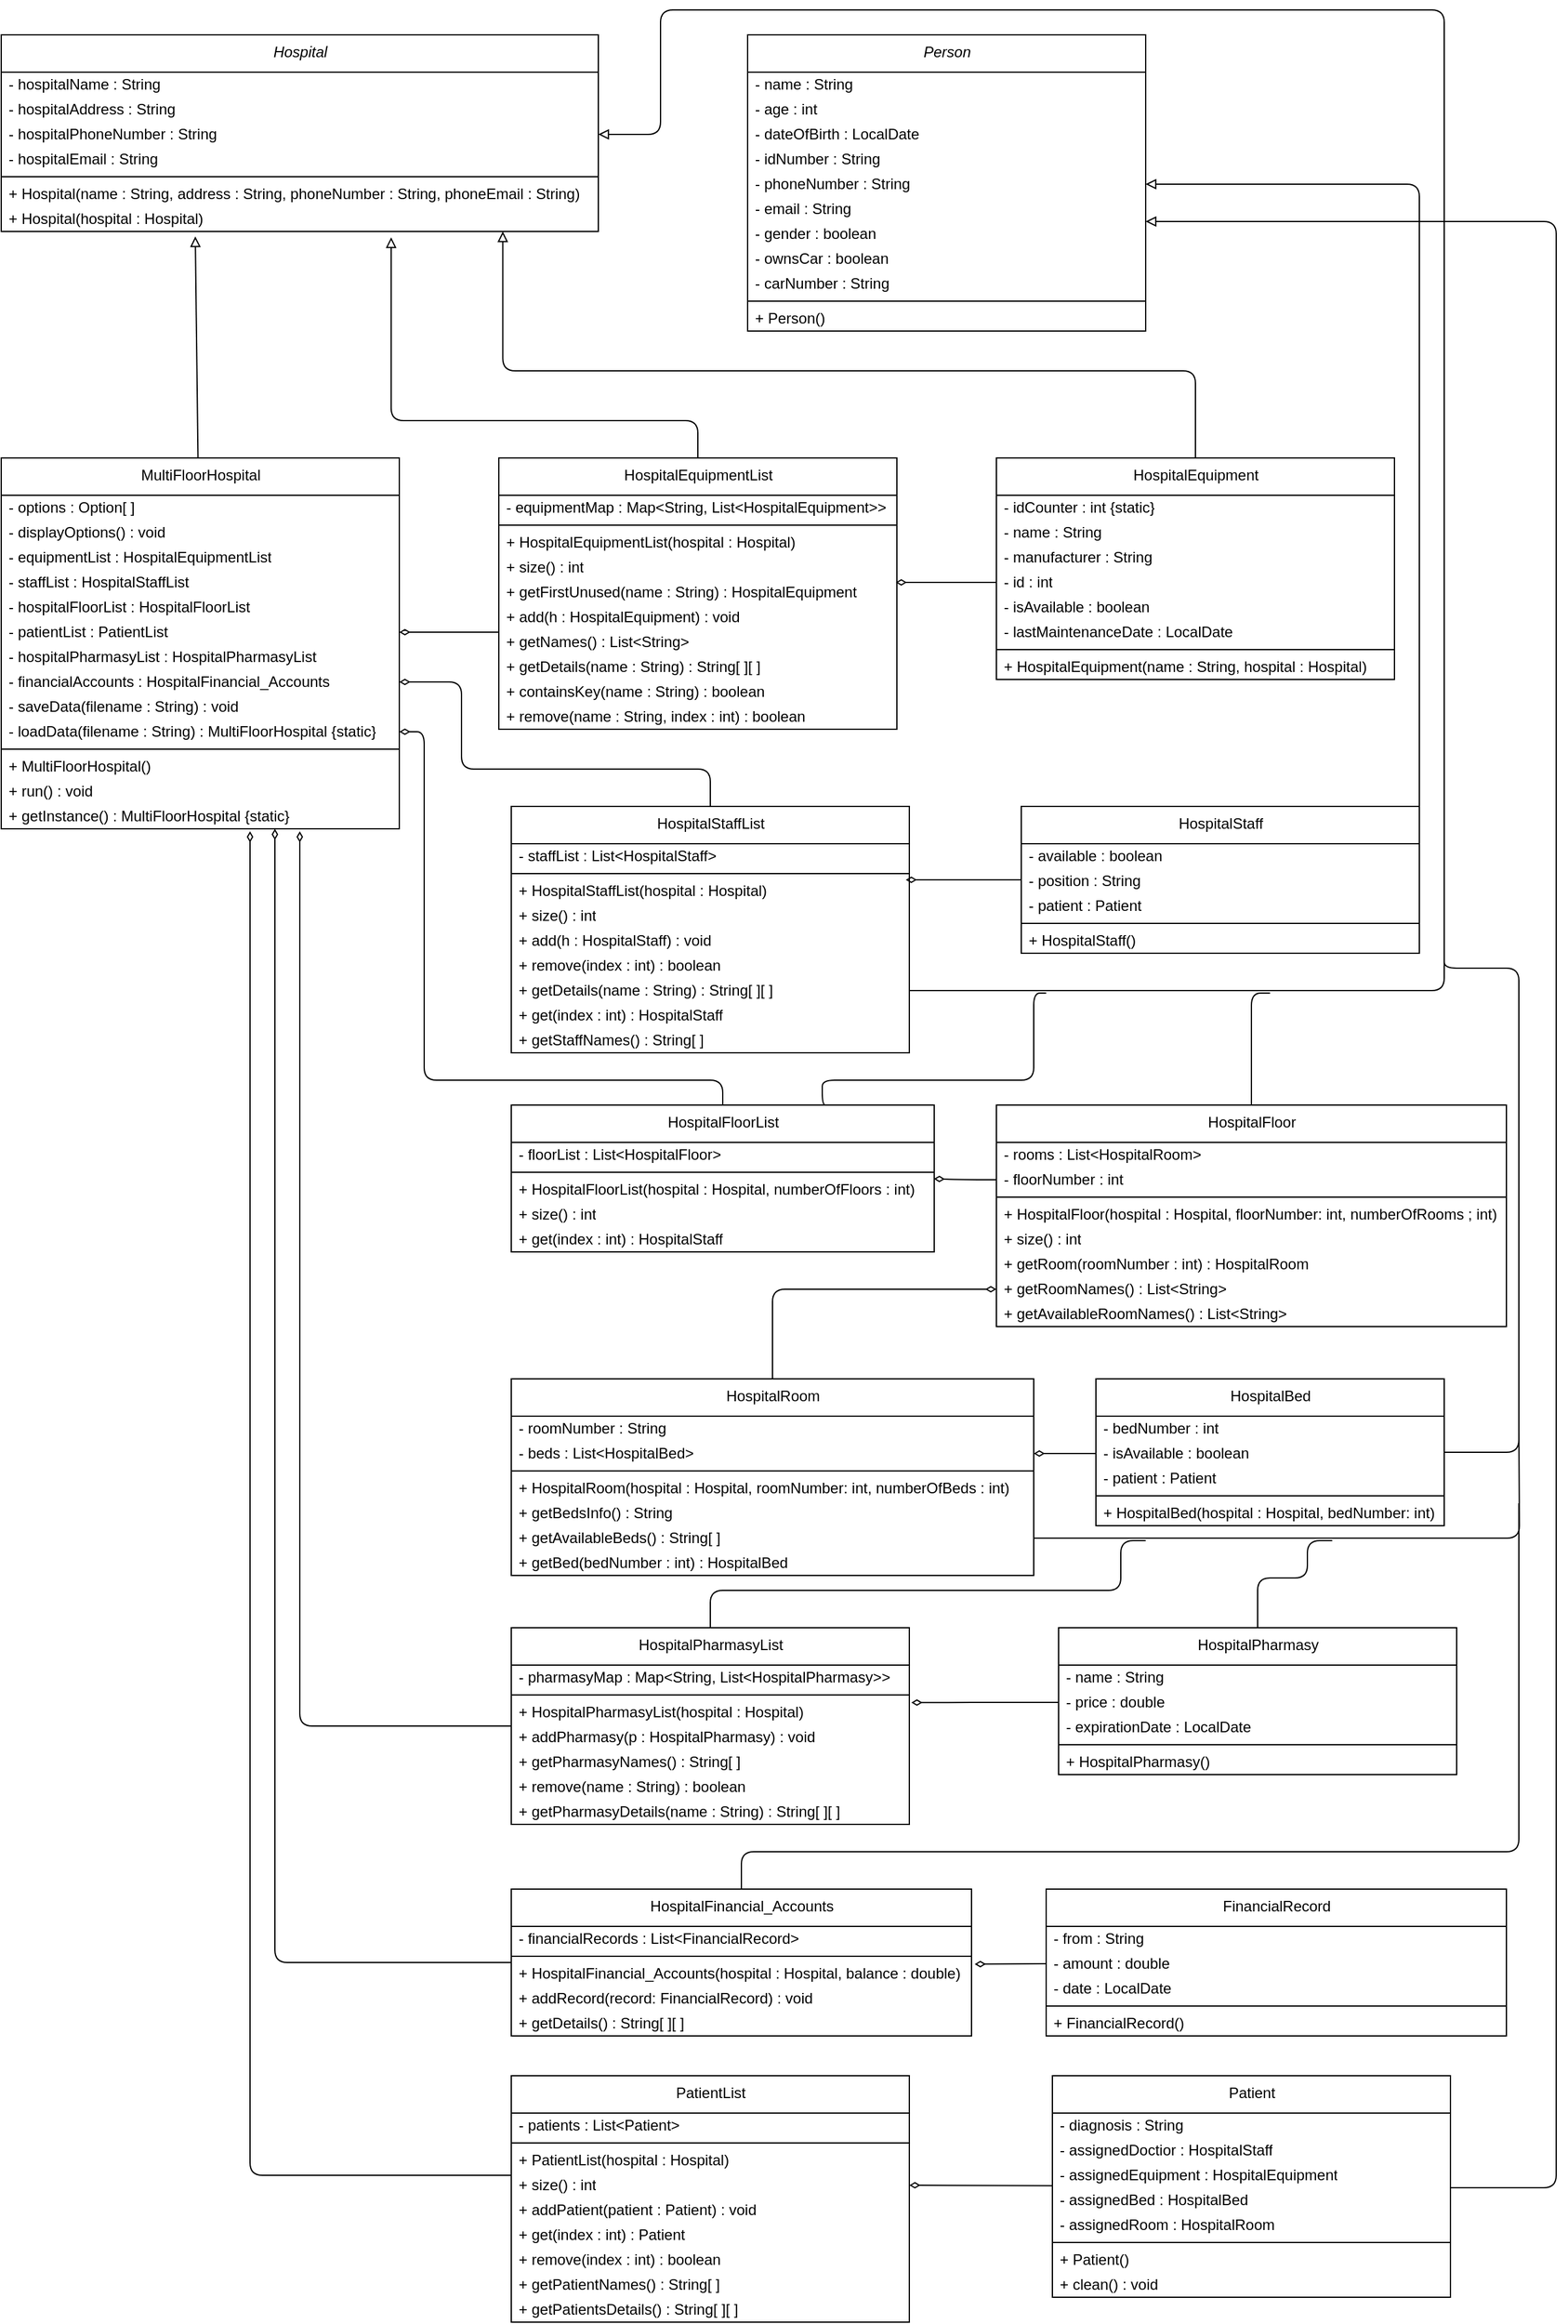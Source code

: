 <mxfile>
    <diagram id="78fH0yOku0kLzq5ZR-ET" name="Page-1">
        <mxGraphModel dx="1499" dy="1901" grid="1" gridSize="10" guides="1" tooltips="1" connect="1" arrows="1" fold="1" page="1" pageScale="1" pageWidth="1300" pageHeight="1100" math="0" shadow="0">
            <root>
                <mxCell id="0"/>
                <mxCell id="1" parent="0"/>
                <mxCell id="40" style="edgeStyle=none;html=1;entryX=0.325;entryY=1.2;entryDx=0;entryDy=0;entryPerimeter=0;fontColor=#000000;endArrow=block;endFill=0;" edge="1" parent="1" source="2" target="37">
                    <mxGeometry relative="1" as="geometry"/>
                </mxCell>
                <mxCell id="2" value="MultiFloorHospital" style="swimlane;fontStyle=0;align=center;verticalAlign=top;childLayout=stackLayout;horizontal=1;startSize=30;horizontalStack=0;resizeParent=1;resizeParentMax=0;resizeLast=0;collapsible=0;marginBottom=0;html=1;" vertex="1" parent="1">
                    <mxGeometry x="260" y="360" width="320" height="298" as="geometry"/>
                </mxCell>
                <mxCell id="18" value="- options : Option[ ]" style="text;html=1;strokeColor=none;fillColor=none;align=left;verticalAlign=middle;spacingLeft=4;spacingRight=4;overflow=hidden;rotatable=0;points=[[0,0.5],[1,0.5]];portConstraint=eastwest;" vertex="1" parent="2">
                    <mxGeometry y="30" width="320" height="20" as="geometry"/>
                </mxCell>
                <mxCell id="19" value="- displayOptions() : void" style="text;html=1;strokeColor=none;fillColor=none;align=left;verticalAlign=middle;spacingLeft=4;spacingRight=4;overflow=hidden;rotatable=0;points=[[0,0.5],[1,0.5]];portConstraint=eastwest;" vertex="1" parent="2">
                    <mxGeometry y="50" width="320" height="20" as="geometry"/>
                </mxCell>
                <mxCell id="10" value="- equipmentList : HospitalEquipmentList" style="text;html=1;strokeColor=none;fillColor=none;align=left;verticalAlign=middle;spacingLeft=4;spacingRight=4;overflow=hidden;rotatable=0;points=[[0,0.5],[1,0.5]];portConstraint=eastwest;" vertex="1" parent="2">
                    <mxGeometry y="70" width="320" height="20" as="geometry"/>
                </mxCell>
                <mxCell id="13" value="- staffList : HospitalStaffList" style="text;html=1;strokeColor=none;fillColor=none;align=left;verticalAlign=middle;spacingLeft=4;spacingRight=4;overflow=hidden;rotatable=0;points=[[0,0.5],[1,0.5]];portConstraint=eastwest;" vertex="1" parent="2">
                    <mxGeometry y="90" width="320" height="20" as="geometry"/>
                </mxCell>
                <mxCell id="14" value="- hospitalFloorList :&amp;nbsp;HospitalFloorList" style="text;html=1;strokeColor=none;fillColor=none;align=left;verticalAlign=middle;spacingLeft=4;spacingRight=4;overflow=hidden;rotatable=0;points=[[0,0.5],[1,0.5]];portConstraint=eastwest;" vertex="1" parent="2">
                    <mxGeometry y="110" width="320" height="20" as="geometry"/>
                </mxCell>
                <mxCell id="16" value="- patientList : PatientList" style="text;html=1;strokeColor=none;fillColor=none;align=left;verticalAlign=middle;spacingLeft=4;spacingRight=4;overflow=hidden;rotatable=0;points=[[0,0.5],[1,0.5]];portConstraint=eastwest;" vertex="1" parent="2">
                    <mxGeometry y="130" width="320" height="20" as="geometry"/>
                </mxCell>
                <mxCell id="15" value="- hospitalPharmasyList : HospitalPharmasyList&amp;nbsp;" style="text;html=1;strokeColor=none;fillColor=none;align=left;verticalAlign=middle;spacingLeft=4;spacingRight=4;overflow=hidden;rotatable=0;points=[[0,0.5],[1,0.5]];portConstraint=eastwest;" vertex="1" parent="2">
                    <mxGeometry y="150" width="320" height="20" as="geometry"/>
                </mxCell>
                <mxCell id="17" value="- financialAccounts : HospitalFinancial_Accounts" style="text;html=1;strokeColor=none;fillColor=none;align=left;verticalAlign=middle;spacingLeft=4;spacingRight=4;overflow=hidden;rotatable=0;points=[[0,0.5],[1,0.5]];portConstraint=eastwest;" vertex="1" parent="2">
                    <mxGeometry y="170" width="320" height="20" as="geometry"/>
                </mxCell>
                <mxCell id="20" value="- saveData(filename : String) : void" style="text;html=1;strokeColor=none;fillColor=none;align=left;verticalAlign=middle;spacingLeft=4;spacingRight=4;overflow=hidden;rotatable=0;points=[[0,0.5],[1,0.5]];portConstraint=eastwest;" vertex="1" parent="2">
                    <mxGeometry y="190" width="320" height="20" as="geometry"/>
                </mxCell>
                <mxCell id="23" value="- loadData(filename : String) : MultiFloorHospital {static}" style="text;html=1;strokeColor=none;fillColor=none;align=left;verticalAlign=middle;spacingLeft=4;spacingRight=4;overflow=hidden;rotatable=0;points=[[0,0.5],[1,0.5]];portConstraint=eastwest;" vertex="1" parent="2">
                    <mxGeometry y="210" width="320" height="20" as="geometry"/>
                </mxCell>
                <mxCell id="7" value="" style="line;strokeWidth=1;fillColor=none;align=left;verticalAlign=middle;spacingTop=-1;spacingLeft=3;spacingRight=3;rotatable=0;labelPosition=right;points=[];portConstraint=eastwest;" vertex="1" parent="2">
                    <mxGeometry y="230" width="320" height="8" as="geometry"/>
                </mxCell>
                <mxCell id="9" value="+ MultiFloorHospital()" style="text;html=1;strokeColor=none;fillColor=none;align=left;verticalAlign=middle;spacingLeft=4;spacingRight=4;overflow=hidden;rotatable=0;points=[[0,0.5],[1,0.5]];portConstraint=eastwest;" vertex="1" parent="2">
                    <mxGeometry y="238" width="320" height="20" as="geometry"/>
                </mxCell>
                <mxCell id="11" value="+ run() : void" style="text;html=1;strokeColor=none;fillColor=none;align=left;verticalAlign=middle;spacingLeft=4;spacingRight=4;overflow=hidden;rotatable=0;points=[[0,0.5],[1,0.5]];portConstraint=eastwest;" vertex="1" parent="2">
                    <mxGeometry y="258" width="320" height="20" as="geometry"/>
                </mxCell>
                <mxCell id="22" value="+ getInstance() : MultiFloorHospital {static}" style="text;html=1;strokeColor=none;fillColor=none;align=left;verticalAlign=middle;spacingLeft=4;spacingRight=4;overflow=hidden;rotatable=0;points=[[0,0.5],[1,0.5]];portConstraint=eastwest;" vertex="1" parent="2">
                    <mxGeometry y="278" width="320" height="20" as="geometry"/>
                </mxCell>
                <mxCell id="24" value="&lt;i&gt;Hospital&lt;/i&gt;" style="swimlane;fontStyle=0;align=center;verticalAlign=top;childLayout=stackLayout;horizontal=1;startSize=30;horizontalStack=0;resizeParent=1;resizeParentMax=0;resizeLast=0;collapsible=0;marginBottom=0;html=1;" vertex="1" parent="1">
                    <mxGeometry x="260" y="20" width="480" height="158" as="geometry"/>
                </mxCell>
                <mxCell id="34" value="- hospitalName : String" style="text;html=1;strokeColor=none;fillColor=none;align=left;verticalAlign=middle;spacingLeft=4;spacingRight=4;overflow=hidden;rotatable=0;points=[[0,0.5],[1,0.5]];portConstraint=eastwest;" vertex="1" parent="24">
                    <mxGeometry y="30" width="480" height="20" as="geometry"/>
                </mxCell>
                <mxCell id="25" value="- hospitalAddress : String" style="text;html=1;strokeColor=none;fillColor=none;align=left;verticalAlign=middle;spacingLeft=4;spacingRight=4;overflow=hidden;rotatable=0;points=[[0,0.5],[1,0.5]];portConstraint=eastwest;" vertex="1" parent="24">
                    <mxGeometry y="50" width="480" height="20" as="geometry"/>
                </mxCell>
                <mxCell id="26" value="- hospitalPhoneNumber : String" style="text;html=1;strokeColor=none;fillColor=none;align=left;verticalAlign=middle;spacingLeft=4;spacingRight=4;overflow=hidden;rotatable=0;points=[[0,0.5],[1,0.5]];portConstraint=eastwest;" vertex="1" parent="24">
                    <mxGeometry y="70" width="480" height="20" as="geometry"/>
                </mxCell>
                <mxCell id="27" value="- hospitalEmail : String" style="text;html=1;strokeColor=none;fillColor=none;align=left;verticalAlign=middle;spacingLeft=4;spacingRight=4;overflow=hidden;rotatable=0;points=[[0,0.5],[1,0.5]];portConstraint=eastwest;" vertex="1" parent="24">
                    <mxGeometry y="90" width="480" height="20" as="geometry"/>
                </mxCell>
                <mxCell id="35" value="" style="line;strokeWidth=1;fillColor=none;align=left;verticalAlign=middle;spacingTop=-1;spacingLeft=3;spacingRight=3;rotatable=0;labelPosition=right;points=[];portConstraint=eastwest;" vertex="1" parent="24">
                    <mxGeometry y="110" width="480" height="8" as="geometry"/>
                </mxCell>
                <mxCell id="36" value="+ Hospital(name : String, address : String, phoneNumber : String, phoneEmail : String)" style="text;html=1;strokeColor=none;fillColor=none;align=left;verticalAlign=middle;spacingLeft=4;spacingRight=4;overflow=hidden;rotatable=0;points=[[0,0.5],[1,0.5]];portConstraint=eastwest;" vertex="1" parent="24">
                    <mxGeometry y="118" width="480" height="20" as="geometry"/>
                </mxCell>
                <mxCell id="37" value="+ Hospital(hospital : Hospital)" style="text;html=1;strokeColor=none;fillColor=none;align=left;verticalAlign=middle;spacingLeft=4;spacingRight=4;overflow=hidden;rotatable=0;points=[[0,0.5],[1,0.5]];portConstraint=eastwest;" vertex="1" parent="24">
                    <mxGeometry y="138" width="480" height="20" as="geometry"/>
                </mxCell>
                <mxCell id="61" style="edgeStyle=elbowEdgeStyle;html=1;entryX=0.653;entryY=1.235;entryDx=0;entryDy=0;entryPerimeter=0;fontColor=#000000;endArrow=block;endFill=0;elbow=vertical;exitX=0.5;exitY=0;exitDx=0;exitDy=0;" edge="1" parent="1" source="41" target="37">
                    <mxGeometry relative="1" as="geometry">
                        <Array as="points">
                            <mxPoint x="700" y="330"/>
                        </Array>
                    </mxGeometry>
                </mxCell>
                <mxCell id="62" style="edgeStyle=elbowEdgeStyle;elbow=vertical;html=1;entryX=1;entryY=0.5;entryDx=0;entryDy=0;fontColor=#000000;endArrow=diamondThin;endFill=0;" edge="1" parent="1" source="41">
                    <mxGeometry relative="1" as="geometry">
                        <mxPoint x="580" y="500" as="targetPoint"/>
                    </mxGeometry>
                </mxCell>
                <mxCell id="41" value="&lt;span style=&quot;text-align: left;&quot;&gt;HospitalEquipmentList&lt;/span&gt;" style="swimlane;fontStyle=0;align=center;verticalAlign=top;childLayout=stackLayout;horizontal=1;startSize=30;horizontalStack=0;resizeParent=1;resizeParentMax=0;resizeLast=0;collapsible=0;marginBottom=0;html=1;" vertex="1" parent="1">
                    <mxGeometry x="660" y="360" width="320" height="218" as="geometry"/>
                </mxCell>
                <mxCell id="42" value="-&amp;nbsp;equipmentMap :&amp;nbsp;Map&amp;lt;String, List&amp;lt;HospitalEquipment&amp;gt;&amp;gt;" style="text;html=1;strokeColor=none;fillColor=none;align=left;verticalAlign=middle;spacingLeft=4;spacingRight=4;overflow=hidden;rotatable=0;points=[[0,0.5],[1,0.5]];portConstraint=eastwest;" vertex="1" parent="41">
                    <mxGeometry y="30" width="320" height="20" as="geometry"/>
                </mxCell>
                <mxCell id="52" value="" style="line;strokeWidth=1;fillColor=none;align=left;verticalAlign=middle;spacingTop=-1;spacingLeft=3;spacingRight=3;rotatable=0;labelPosition=right;points=[];portConstraint=eastwest;" vertex="1" parent="41">
                    <mxGeometry y="50" width="320" height="8" as="geometry"/>
                </mxCell>
                <mxCell id="53" value="+&amp;nbsp;HospitalEquipmentList(hospital : Hospital)" style="text;html=1;strokeColor=none;fillColor=none;align=left;verticalAlign=middle;spacingLeft=4;spacingRight=4;overflow=hidden;rotatable=0;points=[[0,0.5],[1,0.5]];portConstraint=eastwest;" vertex="1" parent="41">
                    <mxGeometry y="58" width="320" height="20" as="geometry"/>
                </mxCell>
                <mxCell id="54" value="+ size() : int" style="text;html=1;strokeColor=none;fillColor=none;align=left;verticalAlign=middle;spacingLeft=4;spacingRight=4;overflow=hidden;rotatable=0;points=[[0,0.5],[1,0.5]];portConstraint=eastwest;" vertex="1" parent="41">
                    <mxGeometry y="78" width="320" height="20" as="geometry"/>
                </mxCell>
                <mxCell id="55" value="+ getFirstUnused(name : String) : HospitalEquipment" style="text;html=1;strokeColor=none;fillColor=none;align=left;verticalAlign=middle;spacingLeft=4;spacingRight=4;overflow=hidden;rotatable=0;points=[[0,0.5],[1,0.5]];portConstraint=eastwest;" vertex="1" parent="41">
                    <mxGeometry y="98" width="320" height="20" as="geometry"/>
                </mxCell>
                <mxCell id="57" value="+ add(h : HospitalEquipment) : void" style="text;html=1;strokeColor=none;fillColor=none;align=left;verticalAlign=middle;spacingLeft=4;spacingRight=4;overflow=hidden;rotatable=0;points=[[0,0.5],[1,0.5]];portConstraint=eastwest;" vertex="1" parent="41">
                    <mxGeometry y="118" width="320" height="20" as="geometry"/>
                </mxCell>
                <mxCell id="56" value="+ getNames() : List&amp;lt;String&amp;gt;" style="text;html=1;strokeColor=none;fillColor=none;align=left;verticalAlign=middle;spacingLeft=4;spacingRight=4;overflow=hidden;rotatable=0;points=[[0,0.5],[1,0.5]];portConstraint=eastwest;" vertex="1" parent="41">
                    <mxGeometry y="138" width="320" height="20" as="geometry"/>
                </mxCell>
                <mxCell id="58" value="+ getDetails(name : String) : String[ ][ ]" style="text;html=1;strokeColor=none;fillColor=none;align=left;verticalAlign=middle;spacingLeft=4;spacingRight=4;overflow=hidden;rotatable=0;points=[[0,0.5],[1,0.5]];portConstraint=eastwest;" vertex="1" parent="41">
                    <mxGeometry y="158" width="320" height="20" as="geometry"/>
                </mxCell>
                <mxCell id="59" value="+ containsKey(name : String) : boolean" style="text;html=1;strokeColor=none;fillColor=none;align=left;verticalAlign=middle;spacingLeft=4;spacingRight=4;overflow=hidden;rotatable=0;points=[[0,0.5],[1,0.5]];portConstraint=eastwest;" vertex="1" parent="41">
                    <mxGeometry y="178" width="320" height="20" as="geometry"/>
                </mxCell>
                <mxCell id="60" value="+ remove(name : String, index : int) : boolean" style="text;html=1;strokeColor=none;fillColor=none;align=left;verticalAlign=middle;spacingLeft=4;spacingRight=4;overflow=hidden;rotatable=0;points=[[0,0.5],[1,0.5]];portConstraint=eastwest;" vertex="1" parent="41">
                    <mxGeometry y="198" width="320" height="20" as="geometry"/>
                </mxCell>
                <mxCell id="82" style="edgeStyle=orthogonalEdgeStyle;html=1;fontColor=#000000;endArrow=block;endFill=0;exitX=0.5;exitY=0;exitDx=0;exitDy=0;entryX=0.84;entryY=1;entryDx=0;entryDy=0;entryPerimeter=0;" edge="1" parent="1" source="63" target="37">
                    <mxGeometry relative="1" as="geometry">
                        <mxPoint x="610" y="210" as="targetPoint"/>
                        <Array as="points">
                            <mxPoint x="1220" y="290"/>
                            <mxPoint x="663" y="290"/>
                        </Array>
                    </mxGeometry>
                </mxCell>
                <mxCell id="83" style="html=1;exitX=0;exitY=0.5;exitDx=0;exitDy=0;fontColor=#000000;endArrow=diamondThin;endFill=0;entryX=0.997;entryY=0.1;entryDx=0;entryDy=0;entryPerimeter=0;" edge="1" parent="1" source="77" target="55">
                    <mxGeometry relative="1" as="geometry">
                        <mxPoint x="960" y="610" as="targetPoint"/>
                    </mxGeometry>
                </mxCell>
                <mxCell id="63" value="&lt;span style=&quot;text-align: left;&quot;&gt;HospitalEquipment&lt;/span&gt;" style="swimlane;fontStyle=0;align=center;verticalAlign=top;childLayout=stackLayout;horizontal=1;startSize=30;horizontalStack=0;resizeParent=1;resizeParentMax=0;resizeLast=0;collapsible=0;marginBottom=0;html=1;" vertex="1" parent="1">
                    <mxGeometry x="1060" y="360" width="320" height="178" as="geometry"/>
                </mxCell>
                <mxCell id="64" value="- idCounter : int {static}" style="text;html=1;strokeColor=none;fillColor=none;align=left;verticalAlign=middle;spacingLeft=4;spacingRight=4;overflow=hidden;rotatable=0;points=[[0,0.5],[1,0.5]];portConstraint=eastwest;" vertex="1" parent="63">
                    <mxGeometry y="30" width="320" height="20" as="geometry"/>
                </mxCell>
                <mxCell id="78" value="- name : String" style="text;html=1;strokeColor=none;fillColor=none;align=left;verticalAlign=middle;spacingLeft=4;spacingRight=4;overflow=hidden;rotatable=0;points=[[0,0.5],[1,0.5]];portConstraint=eastwest;" vertex="1" parent="63">
                    <mxGeometry y="50" width="320" height="20" as="geometry"/>
                </mxCell>
                <mxCell id="79" value="- manufacturer : String" style="text;html=1;strokeColor=none;fillColor=none;align=left;verticalAlign=middle;spacingLeft=4;spacingRight=4;overflow=hidden;rotatable=0;points=[[0,0.5],[1,0.5]];portConstraint=eastwest;" vertex="1" parent="63">
                    <mxGeometry y="70" width="320" height="20" as="geometry"/>
                </mxCell>
                <mxCell id="77" value="- id : int" style="text;html=1;strokeColor=none;fillColor=none;align=left;verticalAlign=middle;spacingLeft=4;spacingRight=4;overflow=hidden;rotatable=0;points=[[0,0.5],[1,0.5]];portConstraint=eastwest;" vertex="1" parent="63">
                    <mxGeometry y="90" width="320" height="20" as="geometry"/>
                </mxCell>
                <mxCell id="76" value="- isAvailable : boolean" style="text;html=1;strokeColor=none;fillColor=none;align=left;verticalAlign=middle;spacingLeft=4;spacingRight=4;overflow=hidden;rotatable=0;points=[[0,0.5],[1,0.5]];portConstraint=eastwest;" vertex="1" parent="63">
                    <mxGeometry y="110" width="320" height="20" as="geometry"/>
                </mxCell>
                <mxCell id="75" value="- lastMaintenanceDate : LocalDate" style="text;html=1;strokeColor=none;fillColor=none;align=left;verticalAlign=middle;spacingLeft=4;spacingRight=4;overflow=hidden;rotatable=0;points=[[0,0.5],[1,0.5]];portConstraint=eastwest;" vertex="1" parent="63">
                    <mxGeometry y="130" width="320" height="20" as="geometry"/>
                </mxCell>
                <mxCell id="65" value="" style="line;strokeWidth=1;fillColor=none;align=left;verticalAlign=middle;spacingTop=-1;spacingLeft=3;spacingRight=3;rotatable=0;labelPosition=right;points=[];portConstraint=eastwest;" vertex="1" parent="63">
                    <mxGeometry y="150" width="320" height="8" as="geometry"/>
                </mxCell>
                <mxCell id="80" value="+&amp;nbsp;HospitalEquipment(name : String, hospital : Hospital)" style="text;html=1;strokeColor=none;fillColor=none;align=left;verticalAlign=middle;spacingLeft=4;spacingRight=4;overflow=hidden;rotatable=0;points=[[0,0.5],[1,0.5]];portConstraint=eastwest;" vertex="1" parent="63">
                    <mxGeometry y="158" width="320" height="20" as="geometry"/>
                </mxCell>
                <mxCell id="118" style="edgeStyle=orthogonalEdgeStyle;html=1;entryX=1;entryY=0.5;entryDx=0;entryDy=0;strokeWidth=1;fontColor=#000000;endArrow=diamondThin;endFill=0;" edge="1" parent="1" source="84" target="17">
                    <mxGeometry relative="1" as="geometry">
                        <Array as="points">
                            <mxPoint x="830" y="610"/>
                            <mxPoint x="630" y="610"/>
                            <mxPoint x="630" y="540"/>
                        </Array>
                    </mxGeometry>
                </mxCell>
                <mxCell id="84" value="&lt;div style=&quot;text-align: left;&quot;&gt;&lt;span style=&quot;background-color: initial;&quot;&gt;HospitalStaffList&lt;/span&gt;&lt;/div&gt;" style="swimlane;fontStyle=0;align=center;verticalAlign=top;childLayout=stackLayout;horizontal=1;startSize=30;horizontalStack=0;resizeParent=1;resizeParentMax=0;resizeLast=0;collapsible=0;marginBottom=0;html=1;" vertex="1" parent="1">
                    <mxGeometry x="670" y="640" width="320" height="198" as="geometry"/>
                </mxCell>
                <mxCell id="85" value="-&amp;nbsp;staffList :&amp;nbsp;List&amp;lt;HospitalStaff&amp;gt;" style="text;html=1;strokeColor=none;fillColor=none;align=left;verticalAlign=middle;spacingLeft=4;spacingRight=4;overflow=hidden;rotatable=0;points=[[0,0.5],[1,0.5]];portConstraint=eastwest;" vertex="1" parent="84">
                    <mxGeometry y="30" width="320" height="20" as="geometry"/>
                </mxCell>
                <mxCell id="86" value="" style="line;strokeWidth=1;fillColor=none;align=left;verticalAlign=middle;spacingTop=-1;spacingLeft=3;spacingRight=3;rotatable=0;labelPosition=right;points=[];portConstraint=eastwest;" vertex="1" parent="84">
                    <mxGeometry y="50" width="320" height="8" as="geometry"/>
                </mxCell>
                <mxCell id="87" value="+ HospitalStaffList(hospital : Hospital)" style="text;html=1;strokeColor=none;fillColor=none;align=left;verticalAlign=middle;spacingLeft=4;spacingRight=4;overflow=hidden;rotatable=0;points=[[0,0.5],[1,0.5]];portConstraint=eastwest;" vertex="1" parent="84">
                    <mxGeometry y="58" width="320" height="20" as="geometry"/>
                </mxCell>
                <mxCell id="88" value="+ size() : int" style="text;html=1;strokeColor=none;fillColor=none;align=left;verticalAlign=middle;spacingLeft=4;spacingRight=4;overflow=hidden;rotatable=0;points=[[0,0.5],[1,0.5]];portConstraint=eastwest;" vertex="1" parent="84">
                    <mxGeometry y="78" width="320" height="20" as="geometry"/>
                </mxCell>
                <mxCell id="90" value="+ add(h : HospitalStaff) : void" style="text;html=1;strokeColor=none;fillColor=none;align=left;verticalAlign=middle;spacingLeft=4;spacingRight=4;overflow=hidden;rotatable=0;points=[[0,0.5],[1,0.5]];portConstraint=eastwest;" vertex="1" parent="84">
                    <mxGeometry y="98" width="320" height="20" as="geometry"/>
                </mxCell>
                <mxCell id="94" value="+ remove(index : int) : boolean" style="text;html=1;strokeColor=none;fillColor=none;align=left;verticalAlign=middle;spacingLeft=4;spacingRight=4;overflow=hidden;rotatable=0;points=[[0,0.5],[1,0.5]];portConstraint=eastwest;" vertex="1" parent="84">
                    <mxGeometry y="118" width="320" height="20" as="geometry"/>
                </mxCell>
                <mxCell id="92" value="+ getDetails(name : String) : String[ ][ ]" style="text;html=1;strokeColor=none;fillColor=none;align=left;verticalAlign=middle;spacingLeft=4;spacingRight=4;overflow=hidden;rotatable=0;points=[[0,0.5],[1,0.5]];portConstraint=eastwest;" vertex="1" parent="84">
                    <mxGeometry y="138" width="320" height="20" as="geometry"/>
                </mxCell>
                <mxCell id="89" value="+ get(index : int) : HospitalStaff" style="text;html=1;strokeColor=none;fillColor=none;align=left;verticalAlign=middle;spacingLeft=4;spacingRight=4;overflow=hidden;rotatable=0;points=[[0,0.5],[1,0.5]];portConstraint=eastwest;" vertex="1" parent="84">
                    <mxGeometry y="158" width="320" height="20" as="geometry"/>
                </mxCell>
                <mxCell id="91" value="+ getStaffNames() : String[ ]" style="text;html=1;strokeColor=none;fillColor=none;align=left;verticalAlign=middle;spacingLeft=4;spacingRight=4;overflow=hidden;rotatable=0;points=[[0,0.5],[1,0.5]];portConstraint=eastwest;" vertex="1" parent="84">
                    <mxGeometry y="178" width="320" height="20" as="geometry"/>
                </mxCell>
                <mxCell id="104" style="edgeStyle=none;html=1;strokeWidth=1;fontColor=#000000;endArrow=diamondThin;endFill=0;entryX=0.991;entryY=0.05;entryDx=0;entryDy=0;entryPerimeter=0;" edge="1" parent="1" source="95" target="87">
                    <mxGeometry relative="1" as="geometry">
                        <mxPoint x="990" y="700" as="targetPoint"/>
                    </mxGeometry>
                </mxCell>
                <mxCell id="117" style="edgeStyle=orthogonalEdgeStyle;html=1;entryX=1;entryY=0.5;entryDx=0;entryDy=0;strokeWidth=1;fontColor=#000000;endArrow=block;endFill=0;" edge="1" parent="1" source="95" target="112">
                    <mxGeometry relative="1" as="geometry">
                        <Array as="points">
                            <mxPoint x="1400" y="140"/>
                        </Array>
                    </mxGeometry>
                </mxCell>
                <mxCell id="95" value="&lt;span style=&quot;text-align: left;&quot;&gt;HospitalStaff&lt;/span&gt;" style="swimlane;fontStyle=0;align=center;verticalAlign=top;childLayout=stackLayout;horizontal=1;startSize=30;horizontalStack=0;resizeParent=1;resizeParentMax=0;resizeLast=0;collapsible=0;marginBottom=0;html=1;" vertex="1" parent="1">
                    <mxGeometry x="1080" y="640" width="320" height="118" as="geometry"/>
                </mxCell>
                <mxCell id="99" value="- available : boolean" style="text;html=1;strokeColor=none;fillColor=none;align=left;verticalAlign=middle;spacingLeft=4;spacingRight=4;overflow=hidden;rotatable=0;points=[[0,0.5],[1,0.5]];portConstraint=eastwest;" vertex="1" parent="95">
                    <mxGeometry y="30" width="320" height="20" as="geometry"/>
                </mxCell>
                <mxCell id="98" value="- position : String" style="text;html=1;strokeColor=none;fillColor=none;align=left;verticalAlign=middle;spacingLeft=4;spacingRight=4;overflow=hidden;rotatable=0;points=[[0,0.5],[1,0.5]];portConstraint=eastwest;" vertex="1" parent="95">
                    <mxGeometry y="50" width="320" height="20" as="geometry"/>
                </mxCell>
                <mxCell id="100" value="- patient : Patient" style="text;html=1;strokeColor=none;fillColor=none;align=left;verticalAlign=middle;spacingLeft=4;spacingRight=4;overflow=hidden;rotatable=0;points=[[0,0.5],[1,0.5]];portConstraint=eastwest;" vertex="1" parent="95">
                    <mxGeometry y="70" width="320" height="20" as="geometry"/>
                </mxCell>
                <mxCell id="102" value="" style="line;strokeWidth=1;fillColor=none;align=left;verticalAlign=middle;spacingTop=-1;spacingLeft=3;spacingRight=3;rotatable=0;labelPosition=right;points=[];portConstraint=eastwest;" vertex="1" parent="95">
                    <mxGeometry y="90" width="320" height="8" as="geometry"/>
                </mxCell>
                <mxCell id="103" value="+ HospitalStaff()" style="text;html=1;strokeColor=none;fillColor=none;align=left;verticalAlign=middle;spacingLeft=4;spacingRight=4;overflow=hidden;rotatable=0;points=[[0,0.5],[1,0.5]];portConstraint=eastwest;" vertex="1" parent="95">
                    <mxGeometry y="98" width="320" height="20" as="geometry"/>
                </mxCell>
                <mxCell id="105" value="&lt;span style=&quot;text-align: left;&quot;&gt;&lt;i&gt;Person&lt;/i&gt;&lt;/span&gt;" style="swimlane;fontStyle=0;align=center;verticalAlign=top;childLayout=stackLayout;horizontal=1;startSize=30;horizontalStack=0;resizeParent=1;resizeParentMax=0;resizeLast=0;collapsible=0;marginBottom=0;html=1;" vertex="1" parent="1">
                    <mxGeometry x="860" y="20" width="320" height="238" as="geometry"/>
                </mxCell>
                <mxCell id="106" value="- name : String" style="text;html=1;strokeColor=none;fillColor=none;align=left;verticalAlign=middle;spacingLeft=4;spacingRight=4;overflow=hidden;rotatable=0;points=[[0,0.5],[1,0.5]];portConstraint=eastwest;" vertex="1" parent="105">
                    <mxGeometry y="30" width="320" height="20" as="geometry"/>
                </mxCell>
                <mxCell id="107" value="- age : int" style="text;html=1;strokeColor=none;fillColor=none;align=left;verticalAlign=middle;spacingLeft=4;spacingRight=4;overflow=hidden;rotatable=0;points=[[0,0.5],[1,0.5]];portConstraint=eastwest;" vertex="1" parent="105">
                    <mxGeometry y="50" width="320" height="20" as="geometry"/>
                </mxCell>
                <mxCell id="108" value="- dateOfBirth : LocalDate" style="text;html=1;strokeColor=none;fillColor=none;align=left;verticalAlign=middle;spacingLeft=4;spacingRight=4;overflow=hidden;rotatable=0;points=[[0,0.5],[1,0.5]];portConstraint=eastwest;" vertex="1" parent="105">
                    <mxGeometry y="70" width="320" height="20" as="geometry"/>
                </mxCell>
                <mxCell id="111" value="- idNumber : String" style="text;html=1;strokeColor=none;fillColor=none;align=left;verticalAlign=middle;spacingLeft=4;spacingRight=4;overflow=hidden;rotatable=0;points=[[0,0.5],[1,0.5]];portConstraint=eastwest;" vertex="1" parent="105">
                    <mxGeometry y="90" width="320" height="20" as="geometry"/>
                </mxCell>
                <mxCell id="112" value="- phoneNumber : String" style="text;html=1;strokeColor=none;fillColor=none;align=left;verticalAlign=middle;spacingLeft=4;spacingRight=4;overflow=hidden;rotatable=0;points=[[0,0.5],[1,0.5]];portConstraint=eastwest;" vertex="1" parent="105">
                    <mxGeometry y="110" width="320" height="20" as="geometry"/>
                </mxCell>
                <mxCell id="113" value="- email : String" style="text;html=1;strokeColor=none;fillColor=none;align=left;verticalAlign=middle;spacingLeft=4;spacingRight=4;overflow=hidden;rotatable=0;points=[[0,0.5],[1,0.5]];portConstraint=eastwest;" vertex="1" parent="105">
                    <mxGeometry y="130" width="320" height="20" as="geometry"/>
                </mxCell>
                <mxCell id="114" value="- gender : boolean" style="text;html=1;strokeColor=none;fillColor=none;align=left;verticalAlign=middle;spacingLeft=4;spacingRight=4;overflow=hidden;rotatable=0;points=[[0,0.5],[1,0.5]];portConstraint=eastwest;" vertex="1" parent="105">
                    <mxGeometry y="150" width="320" height="20" as="geometry"/>
                </mxCell>
                <mxCell id="115" value="- ownsCar : boolean" style="text;html=1;strokeColor=none;fillColor=none;align=left;verticalAlign=middle;spacingLeft=4;spacingRight=4;overflow=hidden;rotatable=0;points=[[0,0.5],[1,0.5]];portConstraint=eastwest;" vertex="1" parent="105">
                    <mxGeometry y="170" width="320" height="20" as="geometry"/>
                </mxCell>
                <mxCell id="116" value="- carNumber : String" style="text;html=1;strokeColor=none;fillColor=none;align=left;verticalAlign=middle;spacingLeft=4;spacingRight=4;overflow=hidden;rotatable=0;points=[[0,0.5],[1,0.5]];portConstraint=eastwest;" vertex="1" parent="105">
                    <mxGeometry y="190" width="320" height="20" as="geometry"/>
                </mxCell>
                <mxCell id="109" value="" style="line;strokeWidth=1;fillColor=none;align=left;verticalAlign=middle;spacingTop=-1;spacingLeft=3;spacingRight=3;rotatable=0;labelPosition=right;points=[];portConstraint=eastwest;" vertex="1" parent="105">
                    <mxGeometry y="210" width="320" height="8" as="geometry"/>
                </mxCell>
                <mxCell id="110" value="+ Person()" style="text;html=1;strokeColor=none;fillColor=none;align=left;verticalAlign=middle;spacingLeft=4;spacingRight=4;overflow=hidden;rotatable=0;points=[[0,0.5],[1,0.5]];portConstraint=eastwest;" vertex="1" parent="105">
                    <mxGeometry y="218" width="320" height="20" as="geometry"/>
                </mxCell>
                <mxCell id="168" style="edgeStyle=orthogonalEdgeStyle;html=1;strokeWidth=1;fontColor=#000000;endArrow=none;endFill=0;exitX=0.75;exitY=0;exitDx=0;exitDy=0;startSize=6;" edge="1" parent="1" source="128">
                    <mxGeometry relative="1" as="geometry">
                        <mxPoint x="1100" y="790" as="targetPoint"/>
                        <Array as="points">
                            <mxPoint x="920" y="880"/>
                            <mxPoint x="920" y="860"/>
                            <mxPoint x="1090" y="860"/>
                            <mxPoint x="1090" y="790"/>
                        </Array>
                    </mxGeometry>
                </mxCell>
                <mxCell id="128" value="&lt;div style=&quot;text-align: left;&quot;&gt;&lt;span style=&quot;background-color: initial;&quot;&gt;HospitalFloorList&lt;/span&gt;&lt;/div&gt;" style="swimlane;fontStyle=0;align=center;verticalAlign=top;childLayout=stackLayout;horizontal=1;startSize=30;horizontalStack=0;resizeParent=1;resizeParentMax=0;resizeLast=0;collapsible=0;marginBottom=0;html=1;" vertex="1" parent="1">
                    <mxGeometry x="670" y="880" width="340" height="118" as="geometry"/>
                </mxCell>
                <mxCell id="129" value="-&amp;nbsp;floorList :&amp;nbsp;List&amp;lt;HospitalFloor&amp;gt;" style="text;html=1;strokeColor=none;fillColor=none;align=left;verticalAlign=middle;spacingLeft=4;spacingRight=4;overflow=hidden;rotatable=0;points=[[0,0.5],[1,0.5]];portConstraint=eastwest;" vertex="1" parent="128">
                    <mxGeometry y="30" width="340" height="20" as="geometry"/>
                </mxCell>
                <mxCell id="130" value="" style="line;strokeWidth=1;fillColor=none;align=left;verticalAlign=middle;spacingTop=-1;spacingLeft=3;spacingRight=3;rotatable=0;labelPosition=right;points=[];portConstraint=eastwest;" vertex="1" parent="128">
                    <mxGeometry y="50" width="340" height="8" as="geometry"/>
                </mxCell>
                <mxCell id="131" value="+ HospitalFloorList(hospital : Hospital, numberOfFloors : int)" style="text;html=1;strokeColor=none;fillColor=none;align=left;verticalAlign=middle;spacingLeft=4;spacingRight=4;overflow=hidden;rotatable=0;points=[[0,0.5],[1,0.5]];portConstraint=eastwest;" vertex="1" parent="128">
                    <mxGeometry y="58" width="340" height="20" as="geometry"/>
                </mxCell>
                <mxCell id="132" value="+ size() : int" style="text;html=1;strokeColor=none;fillColor=none;align=left;verticalAlign=middle;spacingLeft=4;spacingRight=4;overflow=hidden;rotatable=0;points=[[0,0.5],[1,0.5]];portConstraint=eastwest;" vertex="1" parent="128">
                    <mxGeometry y="78" width="340" height="20" as="geometry"/>
                </mxCell>
                <mxCell id="136" value="+ get(index : int) : HospitalStaff" style="text;html=1;strokeColor=none;fillColor=none;align=left;verticalAlign=middle;spacingLeft=4;spacingRight=4;overflow=hidden;rotatable=0;points=[[0,0.5],[1,0.5]];portConstraint=eastwest;" vertex="1" parent="128">
                    <mxGeometry y="98" width="340" height="20" as="geometry"/>
                </mxCell>
                <mxCell id="170" style="edgeStyle=orthogonalEdgeStyle;html=1;strokeWidth=1;fontColor=#000000;endArrow=none;endFill=0;startSize=6;" edge="1" parent="1" source="138">
                    <mxGeometry relative="1" as="geometry">
                        <mxPoint x="1280" y="790" as="targetPoint"/>
                        <Array as="points">
                            <mxPoint x="1265" y="790"/>
                        </Array>
                    </mxGeometry>
                </mxCell>
                <mxCell id="138" value="&lt;div style=&quot;text-align: left;&quot;&gt;&lt;span style=&quot;background-color: initial;&quot;&gt;HospitalFloor&lt;/span&gt;&lt;/div&gt;" style="swimlane;fontStyle=0;align=center;verticalAlign=top;childLayout=stackLayout;horizontal=1;startSize=30;horizontalStack=0;resizeParent=1;resizeParentMax=0;resizeLast=0;collapsible=0;marginBottom=0;html=1;" vertex="1" parent="1">
                    <mxGeometry x="1060" y="880" width="410" height="178" as="geometry"/>
                </mxCell>
                <mxCell id="139" value="-&amp;nbsp;rooms :&amp;nbsp;List&amp;lt;HospitalRoom&amp;gt;" style="text;html=1;strokeColor=none;fillColor=none;align=left;verticalAlign=middle;spacingLeft=4;spacingRight=4;overflow=hidden;rotatable=0;points=[[0,0.5],[1,0.5]];portConstraint=eastwest;" vertex="1" parent="138">
                    <mxGeometry y="30" width="410" height="20" as="geometry"/>
                </mxCell>
                <mxCell id="144" value="-&amp;nbsp;floorNumber :&amp;nbsp;int" style="text;html=1;strokeColor=none;fillColor=none;align=left;verticalAlign=middle;spacingLeft=4;spacingRight=4;overflow=hidden;rotatable=0;points=[[0,0.5],[1,0.5]];portConstraint=eastwest;" vertex="1" parent="138">
                    <mxGeometry y="50" width="410" height="20" as="geometry"/>
                </mxCell>
                <mxCell id="140" value="" style="line;strokeWidth=1;fillColor=none;align=left;verticalAlign=middle;spacingTop=-1;spacingLeft=3;spacingRight=3;rotatable=0;labelPosition=right;points=[];portConstraint=eastwest;" vertex="1" parent="138">
                    <mxGeometry y="70" width="410" height="8" as="geometry"/>
                </mxCell>
                <mxCell id="141" value="+ HospitalFloor(hospital : Hospital, floorNumber: int, numberOfRooms ; int)" style="text;html=1;strokeColor=none;fillColor=none;align=left;verticalAlign=middle;spacingLeft=4;spacingRight=4;overflow=hidden;rotatable=0;points=[[0,0.5],[1,0.5]];portConstraint=eastwest;" vertex="1" parent="138">
                    <mxGeometry y="78" width="410" height="20" as="geometry"/>
                </mxCell>
                <mxCell id="142" value="+ size() : int" style="text;html=1;strokeColor=none;fillColor=none;align=left;verticalAlign=middle;spacingLeft=4;spacingRight=4;overflow=hidden;rotatable=0;points=[[0,0.5],[1,0.5]];portConstraint=eastwest;" vertex="1" parent="138">
                    <mxGeometry y="98" width="410" height="20" as="geometry"/>
                </mxCell>
                <mxCell id="143" value="+ getRoom(roomNumber : int) : HospitalRoom" style="text;html=1;strokeColor=none;fillColor=none;align=left;verticalAlign=middle;spacingLeft=4;spacingRight=4;overflow=hidden;rotatable=0;points=[[0,0.5],[1,0.5]];portConstraint=eastwest;" vertex="1" parent="138">
                    <mxGeometry y="118" width="410" height="20" as="geometry"/>
                </mxCell>
                <mxCell id="145" value="+ getRoomNames() : List&amp;lt;String&amp;gt;" style="text;html=1;strokeColor=none;fillColor=none;align=left;verticalAlign=middle;spacingLeft=4;spacingRight=4;overflow=hidden;rotatable=0;points=[[0,0.5],[1,0.5]];portConstraint=eastwest;" vertex="1" parent="138">
                    <mxGeometry y="138" width="410" height="20" as="geometry"/>
                </mxCell>
                <mxCell id="146" value="+ getAvailableRoomNames() : List&amp;lt;String&amp;gt;" style="text;html=1;strokeColor=none;fillColor=none;align=left;verticalAlign=middle;spacingLeft=4;spacingRight=4;overflow=hidden;rotatable=0;points=[[0,0.5],[1,0.5]];portConstraint=eastwest;" vertex="1" parent="138">
                    <mxGeometry y="158" width="410" height="20" as="geometry"/>
                </mxCell>
                <mxCell id="171" style="edgeStyle=orthogonalEdgeStyle;html=1;entryX=0;entryY=0.5;entryDx=0;entryDy=0;strokeWidth=1;fontColor=#000000;endArrow=diamondThin;endFill=0;startSize=6;" edge="1" parent="1" source="147" target="145">
                    <mxGeometry relative="1" as="geometry"/>
                </mxCell>
                <mxCell id="147" value="&lt;div style=&quot;text-align: left;&quot;&gt;&lt;span style=&quot;background-color: initial;&quot;&gt;HospitalRoom&lt;/span&gt;&lt;/div&gt;" style="swimlane;fontStyle=0;align=center;verticalAlign=top;childLayout=stackLayout;horizontal=1;startSize=30;horizontalStack=0;resizeParent=1;resizeParentMax=0;resizeLast=0;collapsible=0;marginBottom=0;html=1;" vertex="1" parent="1">
                    <mxGeometry x="670" y="1100" width="420" height="158" as="geometry"/>
                </mxCell>
                <mxCell id="148" value="-&amp;nbsp;roomNumber :&amp;nbsp;String" style="text;html=1;strokeColor=none;fillColor=none;align=left;verticalAlign=middle;spacingLeft=4;spacingRight=4;overflow=hidden;rotatable=0;points=[[0,0.5],[1,0.5]];portConstraint=eastwest;" vertex="1" parent="147">
                    <mxGeometry y="30" width="420" height="20" as="geometry"/>
                </mxCell>
                <mxCell id="149" value="-&amp;nbsp;beds : List&amp;lt;HospitalBed&amp;gt;" style="text;html=1;strokeColor=none;fillColor=none;align=left;verticalAlign=middle;spacingLeft=4;spacingRight=4;overflow=hidden;rotatable=0;points=[[0,0.5],[1,0.5]];portConstraint=eastwest;" vertex="1" parent="147">
                    <mxGeometry y="50" width="420" height="20" as="geometry"/>
                </mxCell>
                <mxCell id="150" value="" style="line;strokeWidth=1;fillColor=none;align=left;verticalAlign=middle;spacingTop=-1;spacingLeft=3;spacingRight=3;rotatable=0;labelPosition=right;points=[];portConstraint=eastwest;" vertex="1" parent="147">
                    <mxGeometry y="70" width="420" height="8" as="geometry"/>
                </mxCell>
                <mxCell id="151" value="+ HospitalRoom(hospital : Hospital, roomNumber: int, numberOfBeds : int)" style="text;html=1;strokeColor=none;fillColor=none;align=left;verticalAlign=middle;spacingLeft=4;spacingRight=4;overflow=hidden;rotatable=0;points=[[0,0.5],[1,0.5]];portConstraint=eastwest;" vertex="1" parent="147">
                    <mxGeometry y="78" width="420" height="20" as="geometry"/>
                </mxCell>
                <mxCell id="152" value="+ getBedsInfo() : String" style="text;html=1;strokeColor=none;fillColor=none;align=left;verticalAlign=middle;spacingLeft=4;spacingRight=4;overflow=hidden;rotatable=0;points=[[0,0.5],[1,0.5]];portConstraint=eastwest;" vertex="1" parent="147">
                    <mxGeometry y="98" width="420" height="20" as="geometry"/>
                </mxCell>
                <mxCell id="153" value="+ getAvailableBeds() : String[ ]" style="text;html=1;strokeColor=none;fillColor=none;align=left;verticalAlign=middle;spacingLeft=4;spacingRight=4;overflow=hidden;rotatable=0;points=[[0,0.5],[1,0.5]];portConstraint=eastwest;" vertex="1" parent="147">
                    <mxGeometry y="118" width="420" height="20" as="geometry"/>
                </mxCell>
                <mxCell id="154" value="+ getBed(bedNumber : int) : HospitalBed" style="text;html=1;strokeColor=none;fillColor=none;align=left;verticalAlign=middle;spacingLeft=4;spacingRight=4;overflow=hidden;rotatable=0;points=[[0,0.5],[1,0.5]];portConstraint=eastwest;" vertex="1" parent="147">
                    <mxGeometry y="138" width="420" height="20" as="geometry"/>
                </mxCell>
                <mxCell id="172" style="edgeStyle=orthogonalEdgeStyle;html=1;strokeWidth=1;fontColor=#000000;endArrow=diamondThin;endFill=0;startSize=6;" edge="1" parent="1" source="156" target="149">
                    <mxGeometry relative="1" as="geometry">
                        <Array as="points">
                            <mxPoint x="1130" y="1160"/>
                            <mxPoint x="1130" y="1160"/>
                        </Array>
                    </mxGeometry>
                </mxCell>
                <mxCell id="173" style="edgeStyle=orthogonalEdgeStyle;html=1;strokeWidth=1;fontColor=#000000;endArrow=none;endFill=0;startSize=6;" edge="1" parent="1" source="156">
                    <mxGeometry relative="1" as="geometry">
                        <mxPoint x="1420" y="760" as="targetPoint"/>
                        <Array as="points">
                            <mxPoint x="1480" y="1159"/>
                            <mxPoint x="1480" y="770"/>
                        </Array>
                    </mxGeometry>
                </mxCell>
                <mxCell id="156" value="&lt;div style=&quot;text-align: left;&quot;&gt;&lt;span style=&quot;background-color: initial;&quot;&gt;HospitalBed&lt;/span&gt;&lt;/div&gt;" style="swimlane;fontStyle=0;align=center;verticalAlign=top;childLayout=stackLayout;horizontal=1;startSize=30;horizontalStack=0;resizeParent=1;resizeParentMax=0;resizeLast=0;collapsible=0;marginBottom=0;html=1;" vertex="1" parent="1">
                    <mxGeometry x="1140" y="1100" width="280" height="118" as="geometry"/>
                </mxCell>
                <mxCell id="157" value="- bedNumber :&amp;nbsp;int" style="text;html=1;strokeColor=none;fillColor=none;align=left;verticalAlign=middle;spacingLeft=4;spacingRight=4;overflow=hidden;rotatable=0;points=[[0,0.5],[1,0.5]];portConstraint=eastwest;" vertex="1" parent="156">
                    <mxGeometry y="30" width="280" height="20" as="geometry"/>
                </mxCell>
                <mxCell id="158" value="-&amp;nbsp;isAvailable : boolean" style="text;html=1;strokeColor=none;fillColor=none;align=left;verticalAlign=middle;spacingLeft=4;spacingRight=4;overflow=hidden;rotatable=0;points=[[0,0.5],[1,0.5]];portConstraint=eastwest;" vertex="1" parent="156">
                    <mxGeometry y="50" width="280" height="20" as="geometry"/>
                </mxCell>
                <mxCell id="164" value="-&amp;nbsp;patient : Patient" style="text;html=1;strokeColor=none;fillColor=none;align=left;verticalAlign=middle;spacingLeft=4;spacingRight=4;overflow=hidden;rotatable=0;points=[[0,0.5],[1,0.5]];portConstraint=eastwest;" vertex="1" parent="156">
                    <mxGeometry y="70" width="280" height="20" as="geometry"/>
                </mxCell>
                <mxCell id="159" value="" style="line;strokeWidth=1;fillColor=none;align=left;verticalAlign=middle;spacingTop=-1;spacingLeft=3;spacingRight=3;rotatable=0;labelPosition=right;points=[];portConstraint=eastwest;" vertex="1" parent="156">
                    <mxGeometry y="90" width="280" height="8" as="geometry"/>
                </mxCell>
                <mxCell id="160" value="+ HospitalBed(hospital : Hospital, bedNumber: int)" style="text;html=1;strokeColor=none;fillColor=none;align=left;verticalAlign=middle;spacingLeft=4;spacingRight=4;overflow=hidden;rotatable=0;points=[[0,0.5],[1,0.5]];portConstraint=eastwest;" vertex="1" parent="156">
                    <mxGeometry y="98" width="280" height="20" as="geometry"/>
                </mxCell>
                <mxCell id="165" style="edgeStyle=orthogonalEdgeStyle;html=1;entryX=1;entryY=0.5;entryDx=0;entryDy=0;strokeWidth=1;fontColor=#000000;endArrow=diamondThin;endFill=0;" edge="1" parent="1" target="23">
                    <mxGeometry relative="1" as="geometry">
                        <mxPoint x="840" y="880" as="sourcePoint"/>
                        <Array as="points">
                            <mxPoint x="840" y="860"/>
                            <mxPoint x="600" y="860"/>
                            <mxPoint x="600" y="580"/>
                        </Array>
                    </mxGeometry>
                </mxCell>
                <mxCell id="166" style="edgeStyle=orthogonalEdgeStyle;html=1;strokeWidth=1;fontColor=#000000;endArrow=block;endFill=0;" edge="1" parent="1" source="92">
                    <mxGeometry relative="1" as="geometry">
                        <mxPoint x="740" y="100" as="targetPoint"/>
                        <Array as="points">
                            <mxPoint x="1420" y="788"/>
                            <mxPoint x="1420"/>
                            <mxPoint x="790"/>
                            <mxPoint x="790" y="100"/>
                            <mxPoint x="740" y="100"/>
                        </Array>
                    </mxGeometry>
                </mxCell>
                <mxCell id="169" style="edgeStyle=orthogonalEdgeStyle;html=1;entryX=0.999;entryY=0.065;entryDx=0;entryDy=0;entryPerimeter=0;strokeWidth=1;fontColor=#000000;endArrow=diamondThin;endFill=0;startSize=6;" edge="1" parent="1" source="144" target="131">
                    <mxGeometry relative="1" as="geometry"/>
                </mxCell>
                <mxCell id="174" style="edgeStyle=orthogonalEdgeStyle;html=1;strokeWidth=1;fontColor=#000000;endArrow=none;endFill=0;startSize=6;" edge="1" parent="1" source="153">
                    <mxGeometry relative="1" as="geometry">
                        <mxPoint x="1480" y="1140" as="targetPoint"/>
                    </mxGeometry>
                </mxCell>
                <mxCell id="201" style="edgeStyle=orthogonalEdgeStyle;html=1;strokeWidth=1;fontColor=#000000;endArrow=diamondThin;endFill=0;startSize=6;entryX=0.625;entryY=1.1;entryDx=0;entryDy=0;entryPerimeter=0;" edge="1" parent="1" source="175" target="22">
                    <mxGeometry relative="1" as="geometry">
                        <mxPoint x="540" y="680" as="targetPoint"/>
                        <Array as="points">
                            <mxPoint x="460" y="1740"/>
                        </Array>
                    </mxGeometry>
                </mxCell>
                <mxCell id="175" value="&lt;div style=&quot;text-align: left;&quot;&gt;&lt;span style=&quot;background-color: initial;&quot;&gt;PatientList&lt;/span&gt;&lt;/div&gt;" style="swimlane;fontStyle=0;align=center;verticalAlign=top;childLayout=stackLayout;horizontal=1;startSize=30;horizontalStack=0;resizeParent=1;resizeParentMax=0;resizeLast=0;collapsible=0;marginBottom=0;html=1;" vertex="1" parent="1">
                    <mxGeometry x="670" y="1660" width="320" height="198" as="geometry"/>
                </mxCell>
                <mxCell id="176" value="-&amp;nbsp;patients :&amp;nbsp;List&amp;lt;Patient&amp;gt;" style="text;html=1;strokeColor=none;fillColor=none;align=left;verticalAlign=middle;spacingLeft=4;spacingRight=4;overflow=hidden;rotatable=0;points=[[0,0.5],[1,0.5]];portConstraint=eastwest;" vertex="1" parent="175">
                    <mxGeometry y="30" width="320" height="20" as="geometry"/>
                </mxCell>
                <mxCell id="177" value="" style="line;strokeWidth=1;fillColor=none;align=left;verticalAlign=middle;spacingTop=-1;spacingLeft=3;spacingRight=3;rotatable=0;labelPosition=right;points=[];portConstraint=eastwest;" vertex="1" parent="175">
                    <mxGeometry y="50" width="320" height="8" as="geometry"/>
                </mxCell>
                <mxCell id="178" value="+ PatientList(hospital : Hospital)" style="text;html=1;strokeColor=none;fillColor=none;align=left;verticalAlign=middle;spacingLeft=4;spacingRight=4;overflow=hidden;rotatable=0;points=[[0,0.5],[1,0.5]];portConstraint=eastwest;" vertex="1" parent="175">
                    <mxGeometry y="58" width="320" height="20" as="geometry"/>
                </mxCell>
                <mxCell id="179" value="+ size() : int" style="text;html=1;strokeColor=none;fillColor=none;align=left;verticalAlign=middle;spacingLeft=4;spacingRight=4;overflow=hidden;rotatable=0;points=[[0,0.5],[1,0.5]];portConstraint=eastwest;" vertex="1" parent="175">
                    <mxGeometry y="78" width="320" height="20" as="geometry"/>
                </mxCell>
                <mxCell id="180" value="+ addPatient(patient : Patient) : void" style="text;html=1;strokeColor=none;fillColor=none;align=left;verticalAlign=middle;spacingLeft=4;spacingRight=4;overflow=hidden;rotatable=0;points=[[0,0.5],[1,0.5]];portConstraint=eastwest;" vertex="1" parent="175">
                    <mxGeometry y="98" width="320" height="20" as="geometry"/>
                </mxCell>
                <mxCell id="184" value="+ get(index : int) : Patient" style="text;html=1;strokeColor=none;fillColor=none;align=left;verticalAlign=middle;spacingLeft=4;spacingRight=4;overflow=hidden;rotatable=0;points=[[0,0.5],[1,0.5]];portConstraint=eastwest;" vertex="1" parent="175">
                    <mxGeometry y="118" width="320" height="20" as="geometry"/>
                </mxCell>
                <mxCell id="181" value="+ remove(index : int) : boolean" style="text;html=1;strokeColor=none;fillColor=none;align=left;verticalAlign=middle;spacingLeft=4;spacingRight=4;overflow=hidden;rotatable=0;points=[[0,0.5],[1,0.5]];portConstraint=eastwest;" vertex="1" parent="175">
                    <mxGeometry y="138" width="320" height="20" as="geometry"/>
                </mxCell>
                <mxCell id="183" value="+ getPatientNames() : String[ ]" style="text;html=1;strokeColor=none;fillColor=none;align=left;verticalAlign=middle;spacingLeft=4;spacingRight=4;overflow=hidden;rotatable=0;points=[[0,0.5],[1,0.5]];portConstraint=eastwest;" vertex="1" parent="175">
                    <mxGeometry y="158" width="320" height="20" as="geometry"/>
                </mxCell>
                <mxCell id="182" value="+ getPatientsDetails() : String[ ][ ]" style="text;html=1;strokeColor=none;fillColor=none;align=left;verticalAlign=middle;spacingLeft=4;spacingRight=4;overflow=hidden;rotatable=0;points=[[0,0.5],[1,0.5]];portConstraint=eastwest;" vertex="1" parent="175">
                    <mxGeometry y="178" width="320" height="20" as="geometry"/>
                </mxCell>
                <mxCell id="203" style="html=1;entryX=1;entryY=0.5;entryDx=0;entryDy=0;strokeWidth=1;fontColor=#000000;endArrow=diamondThin;endFill=0;startSize=6;" edge="1" parent="1" source="185" target="179">
                    <mxGeometry relative="1" as="geometry"/>
                </mxCell>
                <mxCell id="204" style="edgeStyle=orthogonalEdgeStyle;html=1;strokeWidth=1;fontColor=#000000;endArrow=block;endFill=0;startSize=6;" edge="1" parent="1" source="185">
                    <mxGeometry relative="1" as="geometry">
                        <mxPoint x="1180" y="170" as="targetPoint"/>
                        <Array as="points">
                            <mxPoint x="1510" y="1750"/>
                            <mxPoint x="1510" y="170"/>
                        </Array>
                    </mxGeometry>
                </mxCell>
                <mxCell id="185" value="&lt;div style=&quot;text-align: left;&quot;&gt;&lt;span style=&quot;background-color: initial;&quot;&gt;Patient&lt;/span&gt;&lt;/div&gt;" style="swimlane;fontStyle=0;align=center;verticalAlign=top;childLayout=stackLayout;horizontal=1;startSize=30;horizontalStack=0;resizeParent=1;resizeParentMax=0;resizeLast=0;collapsible=0;marginBottom=0;html=1;" vertex="1" parent="1">
                    <mxGeometry x="1105" y="1660" width="320" height="178" as="geometry"/>
                </mxCell>
                <mxCell id="186" value="-&amp;nbsp;diagnosis :&amp;nbsp;String" style="text;html=1;strokeColor=none;fillColor=none;align=left;verticalAlign=middle;spacingLeft=4;spacingRight=4;overflow=hidden;rotatable=0;points=[[0,0.5],[1,0.5]];portConstraint=eastwest;" vertex="1" parent="185">
                    <mxGeometry y="30" width="320" height="20" as="geometry"/>
                </mxCell>
                <mxCell id="197" value="-&amp;nbsp;assignedDoctior :&amp;nbsp;HospitalStaff" style="text;html=1;strokeColor=none;fillColor=none;align=left;verticalAlign=middle;spacingLeft=4;spacingRight=4;overflow=hidden;rotatable=0;points=[[0,0.5],[1,0.5]];portConstraint=eastwest;" vertex="1" parent="185">
                    <mxGeometry y="50" width="320" height="20" as="geometry"/>
                </mxCell>
                <mxCell id="195" value="- assignedEquipment :&amp;nbsp;HospitalEquipment" style="text;html=1;strokeColor=none;fillColor=none;align=left;verticalAlign=middle;spacingLeft=4;spacingRight=4;overflow=hidden;rotatable=0;points=[[0,0.5],[1,0.5]];portConstraint=eastwest;" vertex="1" parent="185">
                    <mxGeometry y="70" width="320" height="20" as="geometry"/>
                </mxCell>
                <mxCell id="199" value="- assignedBed :&amp;nbsp;HospitalBed&lt;span style=&quot;color: rgba(0, 0, 0, 0); font-family: monospace; font-size: 0px;&quot;&gt;%3CmxGraphModel%3E%3Croot%3E%3CmxCell%20id%3D%220%22%2F%3E%3CmxCell%20id%3D%221%22%20parent%3D%220%22%2F%3E%3CmxCell%20id%3D%222%22%20value%3D%22-%20assignedEquipment%20%3A%26amp%3Bnbsp%3BHospitalEquipment%22%20style%3D%22text%3Bhtml%3D1%3BstrokeColor%3Dnone%3BfillColor%3Dnone%3Balign%3Dleft%3BverticalAlign%3Dmiddle%3BspacingLeft%3D4%3BspacingRight%3D4%3Boverflow%3Dhidden%3Brotatable%3D0%3Bpoints%3D%5B%5B0%2C0.5%5D%2C%5B1%2C0.5%5D%5D%3BportConstraint%3Deastwest%3B%22%20vertex%3D%221%22%20parent%3D%221%22%3E%3CmxGeometry%20x%3D%221105%22%20y%3D%221380%22%20width%3D%22320%22%20height%3D%2220%22%20as%3D%22geometry%22%2F%3E%3C%2FmxCell%3E%3C%2Froot%3E%3C%2FmxGraphModel%3E&lt;/span&gt;" style="text;html=1;strokeColor=none;fillColor=none;align=left;verticalAlign=middle;spacingLeft=4;spacingRight=4;overflow=hidden;rotatable=0;points=[[0,0.5],[1,0.5]];portConstraint=eastwest;" vertex="1" parent="185">
                    <mxGeometry y="90" width="320" height="20" as="geometry"/>
                </mxCell>
                <mxCell id="200" value="- assignedRoom :&amp;nbsp;HospitalRoom&lt;span style=&quot;color: rgba(0, 0, 0, 0); font-family: monospace; font-size: 0px;&quot;&gt;%3CmxGraphModel%3E%3Croot%3E%3CmxCell%20id%3D%220%22%2F%3E%3CmxCell%20id%3D%221%22%20parent%3D%220%22%2F%3E%3CmxCell%20id%3D%222%22%20value%3D%22-%20assignedEquipment%20%3A%26amp%3Bnbsp%3BHospitalEquipment%22%20style%3D%22text%3Bhtml%3D1%3BstrokeColor%3Dnone%3BfillColor%3Dnone%3Balign%3Dleft%3BverticalAlign%3Dmiddle%3BspacingLeft%3D4%3BspacingRight%3D4%3Boverflow%3Dhidden%3Brotatable%3D0%3Bpoints%3D%5B%5B0%2C0.5%5D%2C%5B1%2C0.5%5D%5D%3BportConstraint%3Deastwest%3B%22%20vertex%3D%221%22%20parent%3D%221%22%3E%3CmxGeometry%20x%3D%221105%22%20y%3D%221380%22%20width%3D%22320%22%20height%3D%2220%22%20as%3D%22geometry%22%2F%3E%3C%2FmxCell%3E%3C%2Froot%3E%3C%2FmxGraphModel%3E&lt;/span&gt;" style="text;html=1;strokeColor=none;fillColor=none;align=left;verticalAlign=middle;spacingLeft=4;spacingRight=4;overflow=hidden;rotatable=0;points=[[0,0.5],[1,0.5]];portConstraint=eastwest;" vertex="1" parent="185">
                    <mxGeometry y="110" width="320" height="20" as="geometry"/>
                </mxCell>
                <mxCell id="187" value="" style="line;strokeWidth=1;fillColor=none;align=left;verticalAlign=middle;spacingTop=-1;spacingLeft=3;spacingRight=3;rotatable=0;labelPosition=right;points=[];portConstraint=eastwest;" vertex="1" parent="185">
                    <mxGeometry y="130" width="320" height="8" as="geometry"/>
                </mxCell>
                <mxCell id="188" value="+ Patient()" style="text;html=1;strokeColor=none;fillColor=none;align=left;verticalAlign=middle;spacingLeft=4;spacingRight=4;overflow=hidden;rotatable=0;points=[[0,0.5],[1,0.5]];portConstraint=eastwest;" vertex="1" parent="185">
                    <mxGeometry y="138" width="320" height="20" as="geometry"/>
                </mxCell>
                <mxCell id="194" value="+ clean() : void" style="text;html=1;strokeColor=none;fillColor=none;align=left;verticalAlign=middle;spacingLeft=4;spacingRight=4;overflow=hidden;rotatable=0;points=[[0,0.5],[1,0.5]];portConstraint=eastwest;" vertex="1" parent="185">
                    <mxGeometry y="158" width="320" height="20" as="geometry"/>
                </mxCell>
                <mxCell id="225" style="edgeStyle=orthogonalEdgeStyle;html=1;strokeWidth=1;fontColor=#000000;endArrow=diamondThin;endFill=0;startSize=6;" edge="1" parent="1" source="205">
                    <mxGeometry relative="1" as="geometry">
                        <mxPoint x="500" y="660" as="targetPoint"/>
                        <Array as="points">
                            <mxPoint x="500" y="1379"/>
                        </Array>
                    </mxGeometry>
                </mxCell>
                <mxCell id="227" style="edgeStyle=orthogonalEdgeStyle;html=1;strokeWidth=1;fontColor=#000000;endArrow=none;endFill=0;startSize=6;" edge="1" parent="1" source="205">
                    <mxGeometry relative="1" as="geometry">
                        <mxPoint x="1180" y="1230" as="targetPoint"/>
                        <Array as="points">
                            <mxPoint x="830" y="1270"/>
                            <mxPoint x="1160" y="1270"/>
                        </Array>
                    </mxGeometry>
                </mxCell>
                <mxCell id="205" value="&lt;div style=&quot;text-align: left;&quot;&gt;HospitalPharmasyList&lt;br&gt;&lt;/div&gt;" style="swimlane;fontStyle=0;align=center;verticalAlign=top;childLayout=stackLayout;horizontal=1;startSize=30;horizontalStack=0;resizeParent=1;resizeParentMax=0;resizeLast=0;collapsible=0;marginBottom=0;html=1;" vertex="1" parent="1">
                    <mxGeometry x="670" y="1300" width="320" height="158" as="geometry"/>
                </mxCell>
                <mxCell id="206" value="-&amp;nbsp;pharmasyMap :&amp;nbsp;Map&amp;lt;String, List&amp;lt;HospitalPharmasy&amp;gt;&amp;gt;" style="text;html=1;strokeColor=none;fillColor=none;align=left;verticalAlign=middle;spacingLeft=4;spacingRight=4;overflow=hidden;rotatable=0;points=[[0,0.5],[1,0.5]];portConstraint=eastwest;" vertex="1" parent="205">
                    <mxGeometry y="30" width="320" height="20" as="geometry"/>
                </mxCell>
                <mxCell id="207" value="" style="line;strokeWidth=1;fillColor=none;align=left;verticalAlign=middle;spacingTop=-1;spacingLeft=3;spacingRight=3;rotatable=0;labelPosition=right;points=[];portConstraint=eastwest;" vertex="1" parent="205">
                    <mxGeometry y="50" width="320" height="8" as="geometry"/>
                </mxCell>
                <mxCell id="208" value="+ HospitalPharmasyList(hospital : Hospital)" style="text;html=1;strokeColor=none;fillColor=none;align=left;verticalAlign=middle;spacingLeft=4;spacingRight=4;overflow=hidden;rotatable=0;points=[[0,0.5],[1,0.5]];portConstraint=eastwest;" vertex="1" parent="205">
                    <mxGeometry y="58" width="320" height="20" as="geometry"/>
                </mxCell>
                <mxCell id="210" value="+ addPharmasy(p : HospitalPharmasy) : void" style="text;html=1;strokeColor=none;fillColor=none;align=left;verticalAlign=middle;spacingLeft=4;spacingRight=4;overflow=hidden;rotatable=0;points=[[0,0.5],[1,0.5]];portConstraint=eastwest;" vertex="1" parent="205">
                    <mxGeometry y="78" width="320" height="20" as="geometry"/>
                </mxCell>
                <mxCell id="213" value="+ getPharmasyNames() : String[ ]" style="text;html=1;strokeColor=none;fillColor=none;align=left;verticalAlign=middle;spacingLeft=4;spacingRight=4;overflow=hidden;rotatable=0;points=[[0,0.5],[1,0.5]];portConstraint=eastwest;" vertex="1" parent="205">
                    <mxGeometry y="98" width="320" height="20" as="geometry"/>
                </mxCell>
                <mxCell id="212" value="+ remove(name : String) : boolean" style="text;html=1;strokeColor=none;fillColor=none;align=left;verticalAlign=middle;spacingLeft=4;spacingRight=4;overflow=hidden;rotatable=0;points=[[0,0.5],[1,0.5]];portConstraint=eastwest;" vertex="1" parent="205">
                    <mxGeometry y="118" width="320" height="20" as="geometry"/>
                </mxCell>
                <mxCell id="214" value="+ getPharmasyDetails(name : String) : String[ ][ ]" style="text;html=1;strokeColor=none;fillColor=none;align=left;verticalAlign=middle;spacingLeft=4;spacingRight=4;overflow=hidden;rotatable=0;points=[[0,0.5],[1,0.5]];portConstraint=eastwest;" vertex="1" parent="205">
                    <mxGeometry y="138" width="320" height="20" as="geometry"/>
                </mxCell>
                <mxCell id="228" style="edgeStyle=orthogonalEdgeStyle;html=1;strokeWidth=1;fontColor=#000000;endArrow=none;endFill=0;startSize=6;" edge="1" parent="1" source="215">
                    <mxGeometry relative="1" as="geometry">
                        <mxPoint x="1330" y="1230" as="targetPoint"/>
                        <Array as="points">
                            <mxPoint x="1270" y="1260"/>
                            <mxPoint x="1310" y="1260"/>
                            <mxPoint x="1310" y="1230"/>
                        </Array>
                    </mxGeometry>
                </mxCell>
                <mxCell id="215" value="&lt;div style=&quot;text-align: left;&quot;&gt;HospitalPharmasy&lt;br&gt;&lt;/div&gt;" style="swimlane;fontStyle=0;align=center;verticalAlign=top;childLayout=stackLayout;horizontal=1;startSize=30;horizontalStack=0;resizeParent=1;resizeParentMax=0;resizeLast=0;collapsible=0;marginBottom=0;html=1;" vertex="1" parent="1">
                    <mxGeometry x="1110" y="1300" width="320" height="118" as="geometry"/>
                </mxCell>
                <mxCell id="216" value="- name : String" style="text;html=1;strokeColor=none;fillColor=none;align=left;verticalAlign=middle;spacingLeft=4;spacingRight=4;overflow=hidden;rotatable=0;points=[[0,0.5],[1,0.5]];portConstraint=eastwest;" vertex="1" parent="215">
                    <mxGeometry y="30" width="320" height="20" as="geometry"/>
                </mxCell>
                <mxCell id="224" value="- price :&amp;nbsp;double" style="text;html=1;strokeColor=none;fillColor=none;align=left;verticalAlign=middle;spacingLeft=4;spacingRight=4;overflow=hidden;rotatable=0;points=[[0,0.5],[1,0.5]];portConstraint=eastwest;" vertex="1" parent="215">
                    <mxGeometry y="50" width="320" height="20" as="geometry"/>
                </mxCell>
                <mxCell id="223" value="- expirationDate :&amp;nbsp;LocalDate" style="text;html=1;strokeColor=none;fillColor=none;align=left;verticalAlign=middle;spacingLeft=4;spacingRight=4;overflow=hidden;rotatable=0;points=[[0,0.5],[1,0.5]];portConstraint=eastwest;" vertex="1" parent="215">
                    <mxGeometry y="70" width="320" height="20" as="geometry"/>
                </mxCell>
                <mxCell id="217" value="" style="line;strokeWidth=1;fillColor=none;align=left;verticalAlign=middle;spacingTop=-1;spacingLeft=3;spacingRight=3;rotatable=0;labelPosition=right;points=[];portConstraint=eastwest;" vertex="1" parent="215">
                    <mxGeometry y="90" width="320" height="8" as="geometry"/>
                </mxCell>
                <mxCell id="218" value="+ HospitalPharmasy()" style="text;html=1;strokeColor=none;fillColor=none;align=left;verticalAlign=middle;spacingLeft=4;spacingRight=4;overflow=hidden;rotatable=0;points=[[0,0.5],[1,0.5]];portConstraint=eastwest;" vertex="1" parent="215">
                    <mxGeometry y="98" width="320" height="20" as="geometry"/>
                </mxCell>
                <mxCell id="226" style="edgeStyle=orthogonalEdgeStyle;html=1;entryX=1.005;entryY=0.108;entryDx=0;entryDy=0;entryPerimeter=0;strokeWidth=1;fontColor=#000000;endArrow=diamondThin;endFill=0;startSize=6;" edge="1" parent="1" source="224" target="208">
                    <mxGeometry relative="1" as="geometry"/>
                </mxCell>
                <mxCell id="256" style="edgeStyle=orthogonalEdgeStyle;html=1;strokeWidth=1;fontColor=#000000;endArrow=diamondThin;endFill=0;startSize=6;" edge="1" parent="1" source="237" target="22">
                    <mxGeometry relative="1" as="geometry">
                        <Array as="points">
                            <mxPoint x="480" y="1569"/>
                        </Array>
                    </mxGeometry>
                </mxCell>
                <mxCell id="257" style="edgeStyle=orthogonalEdgeStyle;html=1;strokeWidth=1;fontColor=#000000;endArrow=none;endFill=0;startSize=6;" edge="1" parent="1" source="237">
                    <mxGeometry relative="1" as="geometry">
                        <mxPoint x="1480" y="1200" as="targetPoint"/>
                        <Array as="points">
                            <mxPoint x="855" y="1480"/>
                            <mxPoint x="1480" y="1480"/>
                        </Array>
                    </mxGeometry>
                </mxCell>
                <mxCell id="237" value="&lt;div style=&quot;text-align: left;&quot;&gt;HospitalFinancial_Accounts&lt;br&gt;&lt;/div&gt;" style="swimlane;fontStyle=0;align=center;verticalAlign=top;childLayout=stackLayout;horizontal=1;startSize=30;horizontalStack=0;resizeParent=1;resizeParentMax=0;resizeLast=0;collapsible=0;marginBottom=0;html=1;" vertex="1" parent="1">
                    <mxGeometry x="670" y="1510" width="370" height="118" as="geometry"/>
                </mxCell>
                <mxCell id="238" value="-&amp;nbsp;financialRecords :&amp;nbsp;List&amp;lt;FinancialRecord&amp;gt;" style="text;html=1;strokeColor=none;fillColor=none;align=left;verticalAlign=middle;spacingLeft=4;spacingRight=4;overflow=hidden;rotatable=0;points=[[0,0.5],[1,0.5]];portConstraint=eastwest;" vertex="1" parent="237">
                    <mxGeometry y="30" width="370" height="20" as="geometry"/>
                </mxCell>
                <mxCell id="239" value="" style="line;strokeWidth=1;fillColor=none;align=left;verticalAlign=middle;spacingTop=-1;spacingLeft=3;spacingRight=3;rotatable=0;labelPosition=right;points=[];portConstraint=eastwest;" vertex="1" parent="237">
                    <mxGeometry y="50" width="370" height="8" as="geometry"/>
                </mxCell>
                <mxCell id="240" value="+ HospitalFinancial_Accounts(hospital : Hospital, balance : double)" style="text;html=1;strokeColor=none;fillColor=none;align=left;verticalAlign=middle;spacingLeft=4;spacingRight=4;overflow=hidden;rotatable=0;points=[[0,0.5],[1,0.5]];portConstraint=eastwest;" vertex="1" parent="237">
                    <mxGeometry y="58" width="370" height="20" as="geometry"/>
                </mxCell>
                <mxCell id="242" value="+ addRecord(record: FinancialRecord) : void" style="text;html=1;strokeColor=none;fillColor=none;align=left;verticalAlign=middle;spacingLeft=4;spacingRight=4;overflow=hidden;rotatable=0;points=[[0,0.5],[1,0.5]];portConstraint=eastwest;" vertex="1" parent="237">
                    <mxGeometry y="78" width="370" height="20" as="geometry"/>
                </mxCell>
                <mxCell id="246" value="+ getDetails() : String[ ][ ]" style="text;html=1;strokeColor=none;fillColor=none;align=left;verticalAlign=middle;spacingLeft=4;spacingRight=4;overflow=hidden;rotatable=0;points=[[0,0.5],[1,0.5]];portConstraint=eastwest;" vertex="1" parent="237">
                    <mxGeometry y="98" width="370" height="20" as="geometry"/>
                </mxCell>
                <mxCell id="255" style="html=1;entryX=1.007;entryY=0.117;entryDx=0;entryDy=0;entryPerimeter=0;strokeWidth=1;fontColor=#000000;endArrow=diamondThin;endFill=0;startSize=6;" edge="1" parent="1" source="247" target="240">
                    <mxGeometry relative="1" as="geometry"/>
                </mxCell>
                <mxCell id="247" value="&lt;div style=&quot;text-align: left;&quot;&gt;FinancialRecord&lt;br&gt;&lt;/div&gt;" style="swimlane;fontStyle=0;align=center;verticalAlign=top;childLayout=stackLayout;horizontal=1;startSize=30;horizontalStack=0;resizeParent=1;resizeParentMax=0;resizeLast=0;collapsible=0;marginBottom=0;html=1;" vertex="1" parent="1">
                    <mxGeometry x="1100" y="1510" width="370" height="118" as="geometry"/>
                </mxCell>
                <mxCell id="248" value="-&amp;nbsp;from : String" style="text;html=1;strokeColor=none;fillColor=none;align=left;verticalAlign=middle;spacingLeft=4;spacingRight=4;overflow=hidden;rotatable=0;points=[[0,0.5],[1,0.5]];portConstraint=eastwest;" vertex="1" parent="247">
                    <mxGeometry y="30" width="370" height="20" as="geometry"/>
                </mxCell>
                <mxCell id="253" value="-&amp;nbsp;amount : double" style="text;html=1;strokeColor=none;fillColor=none;align=left;verticalAlign=middle;spacingLeft=4;spacingRight=4;overflow=hidden;rotatable=0;points=[[0,0.5],[1,0.5]];portConstraint=eastwest;" vertex="1" parent="247">
                    <mxGeometry y="50" width="370" height="20" as="geometry"/>
                </mxCell>
                <mxCell id="254" value="-&amp;nbsp;date : LocalDate" style="text;html=1;strokeColor=none;fillColor=none;align=left;verticalAlign=middle;spacingLeft=4;spacingRight=4;overflow=hidden;rotatable=0;points=[[0,0.5],[1,0.5]];portConstraint=eastwest;" vertex="1" parent="247">
                    <mxGeometry y="70" width="370" height="20" as="geometry"/>
                </mxCell>
                <mxCell id="249" value="" style="line;strokeWidth=1;fillColor=none;align=left;verticalAlign=middle;spacingTop=-1;spacingLeft=3;spacingRight=3;rotatable=0;labelPosition=right;points=[];portConstraint=eastwest;" vertex="1" parent="247">
                    <mxGeometry y="90" width="370" height="8" as="geometry"/>
                </mxCell>
                <mxCell id="252" value="+ FinancialRecord()" style="text;html=1;strokeColor=none;fillColor=none;align=left;verticalAlign=middle;spacingLeft=4;spacingRight=4;overflow=hidden;rotatable=0;points=[[0,0.5],[1,0.5]];portConstraint=eastwest;" vertex="1" parent="247">
                    <mxGeometry y="98" width="370" height="20" as="geometry"/>
                </mxCell>
            </root>
        </mxGraphModel>
    </diagram>
</mxfile>